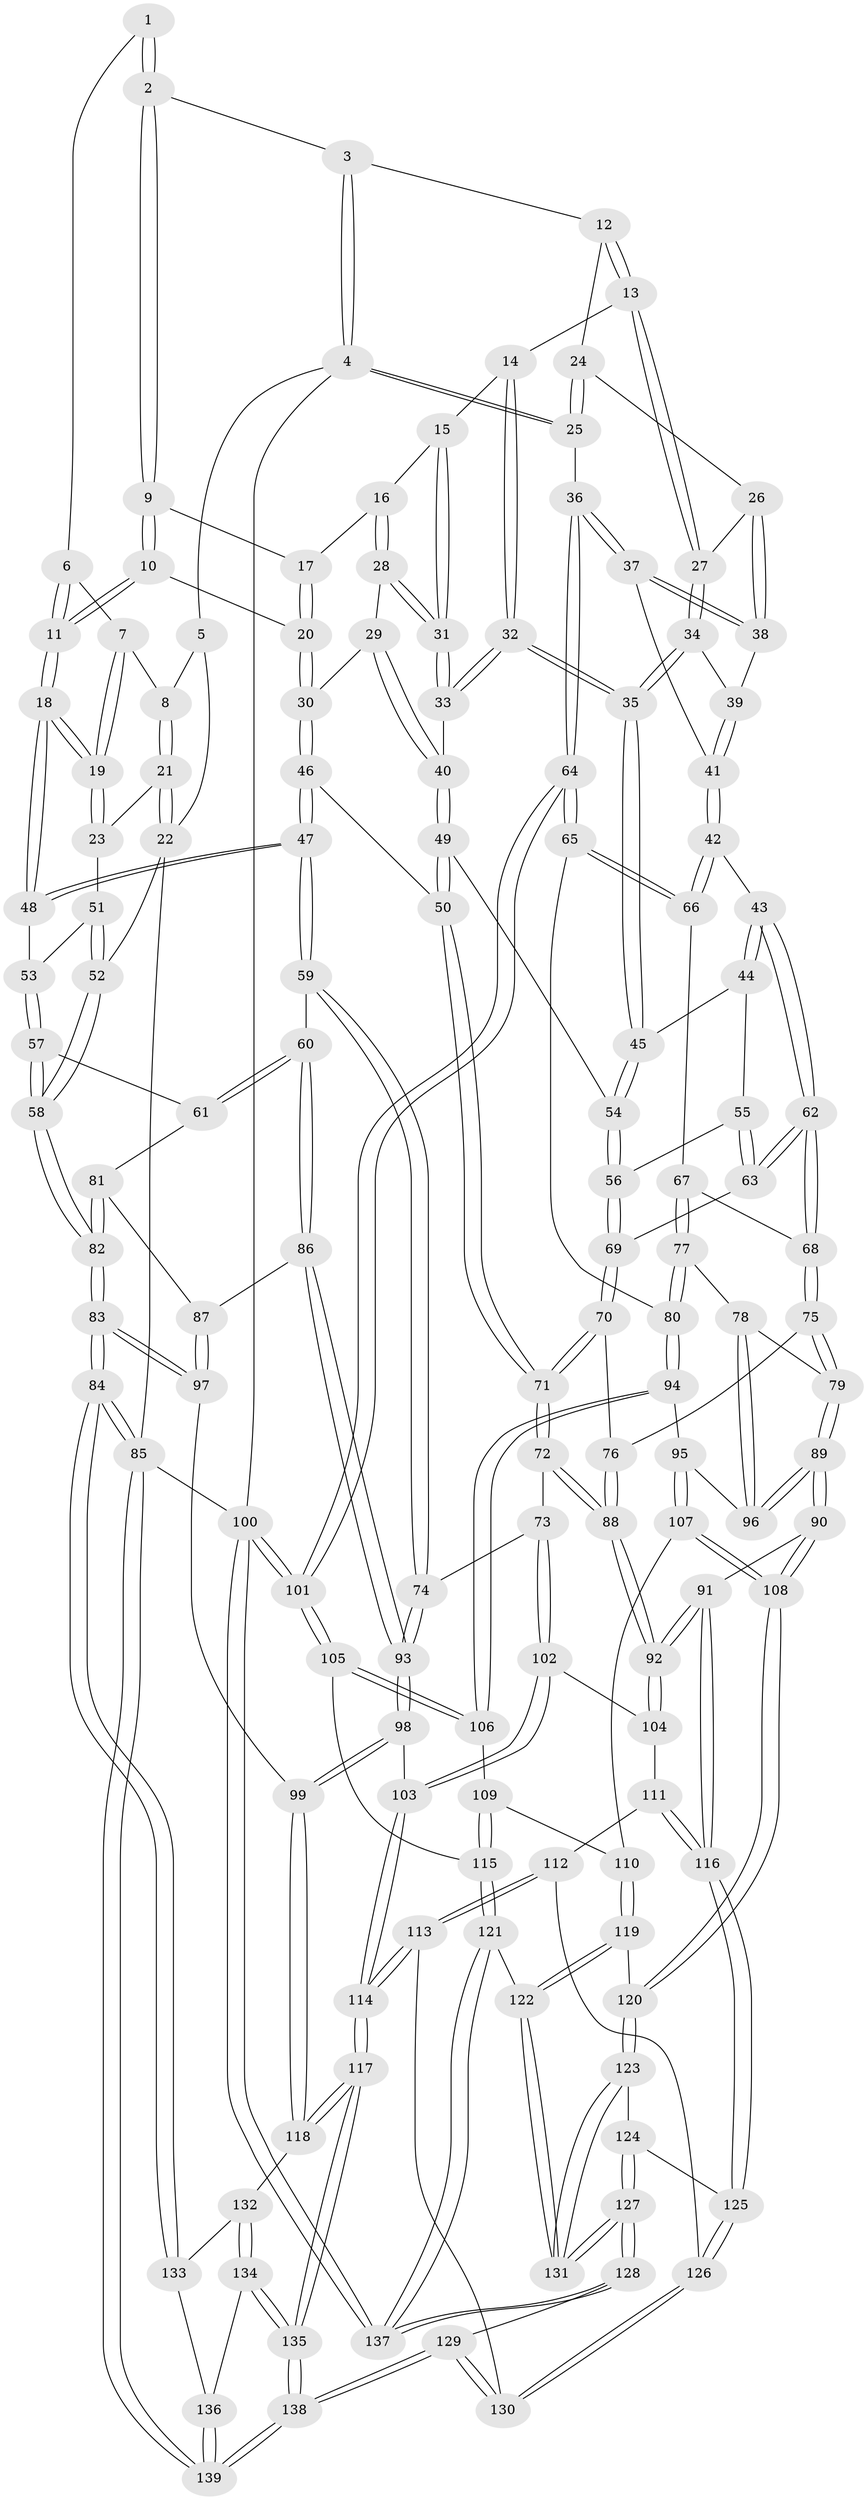 // Generated by graph-tools (version 1.1) at 2025/38/03/09/25 02:38:25]
// undirected, 139 vertices, 344 edges
graph export_dot {
graph [start="1"]
  node [color=gray90,style=filled];
  1 [pos="+0.29055940029118377+0"];
  2 [pos="+0.3577038287618487+0"];
  3 [pos="+0.6878687166937272+0"];
  4 [pos="+1+0"];
  5 [pos="+0+0"];
  6 [pos="+0.21344410469460787+0"];
  7 [pos="+0.1508940957224279+0.04999022313187667"];
  8 [pos="+0.060398566135933654+0.09476659271577234"];
  9 [pos="+0.3735227316056553+0"];
  10 [pos="+0.28702778774563786+0.19301970688747921"];
  11 [pos="+0.2452297231247304+0.21932057204147282"];
  12 [pos="+0.7064576023774982+0"];
  13 [pos="+0.6888240798311294+0.06207910368898344"];
  14 [pos="+0.6750689516663082+0.07605904969413857"];
  15 [pos="+0.6314208521047812+0.10008039953521537"];
  16 [pos="+0.506674458758958+0.13281359892614308"];
  17 [pos="+0.43504132482087904+0.06102783250130914"];
  18 [pos="+0.2150540694023298+0.24513438547715402"];
  19 [pos="+0.21399417534030776+0.24443410547960834"];
  20 [pos="+0.38628119735154+0.20738289227041717"];
  21 [pos="+0.0420286792516548+0.11440937750216347"];
  22 [pos="+0+0.13610173805382106"];
  23 [pos="+0.12014218538001266+0.21825385296374852"];
  24 [pos="+0.9017677148439911+0.10524011311957215"];
  25 [pos="+1+0"];
  26 [pos="+0.8711994859093065+0.176425976622329"];
  27 [pos="+0.7575636684911828+0.17077450818774476"];
  28 [pos="+0.4989999649519662+0.18092376383014522"];
  29 [pos="+0.4782519030771562+0.20235900398596104"];
  30 [pos="+0.41762372405254394+0.2302902731310862"];
  31 [pos="+0.5704246962713692+0.23120888068041862"];
  32 [pos="+0.6399091441052432+0.27706234458415596"];
  33 [pos="+0.5716661035063719+0.23393612150009888"];
  34 [pos="+0.7573886118537478+0.19527691636319025"];
  35 [pos="+0.6479375905895415+0.29272904775181113"];
  36 [pos="+1+0.3698600876453749"];
  37 [pos="+0.9302452898083874+0.2871493998738442"];
  38 [pos="+0.8866934998780667+0.2191519011016424"];
  39 [pos="+0.7770761750613386+0.24083459426102663"];
  40 [pos="+0.5178125792320433+0.28628989582289865"];
  41 [pos="+0.7890377123668623+0.33154170535831373"];
  42 [pos="+0.7881033123878038+0.3326309577513612"];
  43 [pos="+0.7618164439108762+0.343276484576054"];
  44 [pos="+0.6692917794952322+0.31435961782266186"];
  45 [pos="+0.6491583574787492+0.30077166059548516"];
  46 [pos="+0.4226693205122499+0.32705223803112077"];
  47 [pos="+0.26643131072566967+0.3733071249656448"];
  48 [pos="+0.2183138533916184+0.273496033931032"];
  49 [pos="+0.49741800716341733+0.3600612209481636"];
  50 [pos="+0.4883171263249467+0.36362199212430424"];
  51 [pos="+0.03823656534859422+0.26172343463589554"];
  52 [pos="+0+0.2610847654437397"];
  53 [pos="+0.07508380454185672+0.35714920330277145"];
  54 [pos="+0.5644489710175328+0.36329336636411874"];
  55 [pos="+0.6621594347864228+0.39945091040859476"];
  56 [pos="+0.5950895854327716+0.4145277250470328"];
  57 [pos="+0.03471992408540931+0.424328456879878"];
  58 [pos="+0+0.4754309702136044"];
  59 [pos="+0.25717469818447786+0.4479038366970145"];
  60 [pos="+0.2247968723344625+0.4737841406966483"];
  61 [pos="+0.16268144059029685+0.4714194125561086"];
  62 [pos="+0.7298746274245105+0.4505685230745518"];
  63 [pos="+0.6828978481442123+0.43622756186375644"];
  64 [pos="+1+0.4687037328864692"];
  65 [pos="+1+0.5044310887329956"];
  66 [pos="+0.8278507471327576+0.3942206802762717"];
  67 [pos="+0.8079135702979539+0.48531278018447954"];
  68 [pos="+0.732764122584369+0.45918939673052417"];
  69 [pos="+0.6070807792443312+0.459160105330264"];
  70 [pos="+0.6038400390529981+0.4707448574355324"];
  71 [pos="+0.4517843537104203+0.5507202765229035"];
  72 [pos="+0.4499366169484111+0.5538786938569914"];
  73 [pos="+0.4437475608001665+0.5557815953436596"];
  74 [pos="+0.441077678547709+0.5545546280780591"];
  75 [pos="+0.700522353286454+0.5229224598933675"];
  76 [pos="+0.654543878175412+0.5282197626211332"];
  77 [pos="+0.8560814976959333+0.5286245361484945"];
  78 [pos="+0.8231290960874386+0.5588118851930725"];
  79 [pos="+0.7445212876562122+0.5923476921823255"];
  80 [pos="+1+0.5194858066360258"];
  81 [pos="+0.09383113466163788+0.546318460097982"];
  82 [pos="+0+0.4943736178468683"];
  83 [pos="+0+0.7409300170391994"];
  84 [pos="+0+1"];
  85 [pos="+0+1"];
  86 [pos="+0.2163647557817174+0.5278776141563172"];
  87 [pos="+0.09757304566130295+0.605142491870081"];
  88 [pos="+0.5798114185320107+0.6383287501480952"];
  89 [pos="+0.7092963294113913+0.6954195939138405"];
  90 [pos="+0.6799375494794626+0.7265126330315025"];
  91 [pos="+0.63724614340059+0.7269140859432782"];
  92 [pos="+0.6344522265560264+0.724061541554603"];
  93 [pos="+0.22458159768769304+0.6279041254999161"];
  94 [pos="+0.891501082732956+0.6826515468496472"];
  95 [pos="+0.8584465107045973+0.6772455805796035"];
  96 [pos="+0.8347167968425506+0.6710949190336875"];
  97 [pos="+0.0267258332110949+0.7599632946647342"];
  98 [pos="+0.21595350125016294+0.7229390278103829"];
  99 [pos="+0.07947237355520487+0.7761729741920438"];
  100 [pos="+1+1"];
  101 [pos="+1+0.7817004011586781"];
  102 [pos="+0.37542760560772587+0.7028031017741472"];
  103 [pos="+0.22786627608142226+0.7257487351648918"];
  104 [pos="+0.39790038821549334+0.7345690539002465"];
  105 [pos="+1+0.8024339022548178"];
  106 [pos="+0.8954260478144033+0.7012513471382387"];
  107 [pos="+0.7974983029037616+0.7835643576665915"];
  108 [pos="+0.7286456021988912+0.7750671526508133"];
  109 [pos="+0.8799266183554423+0.7760466328132687"];
  110 [pos="+0.8599986043392112+0.7962627918424607"];
  111 [pos="+0.40959087921079823+0.7737620083960435"];
  112 [pos="+0.3920120737566948+0.8558525925203385"];
  113 [pos="+0.36149387856202353+0.900702615299484"];
  114 [pos="+0.3420995264332978+0.9182960560317269"];
  115 [pos="+1+0.8117431694588295"];
  116 [pos="+0.5740795464376346+0.8331272201962444"];
  117 [pos="+0.3235552183153676+0.9676829175370549"];
  118 [pos="+0.08722771046489433+0.7925261676684738"];
  119 [pos="+0.8811395248169253+0.8835364728074222"];
  120 [pos="+0.7402556988163637+0.8400454153948779"];
  121 [pos="+0.9078344439333302+0.9080252759385393"];
  122 [pos="+0.8875627196122029+0.8989179459193145"];
  123 [pos="+0.740351576433256+0.9218586252464919"];
  124 [pos="+0.6477877841115498+0.8940906238961653"];
  125 [pos="+0.5711347901149373+0.8498012476587703"];
  126 [pos="+0.5589918676960124+0.8727089587792676"];
  127 [pos="+0.6882349603094474+1"];
  128 [pos="+0.6832544856843724+1"];
  129 [pos="+0.5553410540749085+1"];
  130 [pos="+0.5476760541226448+0.9257434175201064"];
  131 [pos="+0.7561546450990088+0.9621882277859563"];
  132 [pos="+0.10541049483188271+0.8830139822298644"];
  133 [pos="+0.07363410900696829+0.9496384131237169"];
  134 [pos="+0.11783124347941043+0.9066531821482909"];
  135 [pos="+0.3156699587034853+1"];
  136 [pos="+0.07648128324936974+1"];
  137 [pos="+1+1"];
  138 [pos="+0.32081758987859954+1"];
  139 [pos="+0.046373006546471036+1"];
  1 -- 2;
  1 -- 2;
  1 -- 6;
  2 -- 3;
  2 -- 9;
  2 -- 9;
  3 -- 4;
  3 -- 4;
  3 -- 12;
  4 -- 5;
  4 -- 25;
  4 -- 25;
  4 -- 100;
  5 -- 8;
  5 -- 22;
  6 -- 7;
  6 -- 11;
  6 -- 11;
  7 -- 8;
  7 -- 19;
  7 -- 19;
  8 -- 21;
  8 -- 21;
  9 -- 10;
  9 -- 10;
  9 -- 17;
  10 -- 11;
  10 -- 11;
  10 -- 20;
  11 -- 18;
  11 -- 18;
  12 -- 13;
  12 -- 13;
  12 -- 24;
  13 -- 14;
  13 -- 27;
  13 -- 27;
  14 -- 15;
  14 -- 32;
  14 -- 32;
  15 -- 16;
  15 -- 31;
  15 -- 31;
  16 -- 17;
  16 -- 28;
  16 -- 28;
  17 -- 20;
  17 -- 20;
  18 -- 19;
  18 -- 19;
  18 -- 48;
  18 -- 48;
  19 -- 23;
  19 -- 23;
  20 -- 30;
  20 -- 30;
  21 -- 22;
  21 -- 22;
  21 -- 23;
  22 -- 52;
  22 -- 85;
  23 -- 51;
  24 -- 25;
  24 -- 25;
  24 -- 26;
  25 -- 36;
  26 -- 27;
  26 -- 38;
  26 -- 38;
  27 -- 34;
  27 -- 34;
  28 -- 29;
  28 -- 31;
  28 -- 31;
  29 -- 30;
  29 -- 40;
  29 -- 40;
  30 -- 46;
  30 -- 46;
  31 -- 33;
  31 -- 33;
  32 -- 33;
  32 -- 33;
  32 -- 35;
  32 -- 35;
  33 -- 40;
  34 -- 35;
  34 -- 35;
  34 -- 39;
  35 -- 45;
  35 -- 45;
  36 -- 37;
  36 -- 37;
  36 -- 64;
  36 -- 64;
  37 -- 38;
  37 -- 38;
  37 -- 41;
  38 -- 39;
  39 -- 41;
  39 -- 41;
  40 -- 49;
  40 -- 49;
  41 -- 42;
  41 -- 42;
  42 -- 43;
  42 -- 66;
  42 -- 66;
  43 -- 44;
  43 -- 44;
  43 -- 62;
  43 -- 62;
  44 -- 45;
  44 -- 55;
  45 -- 54;
  45 -- 54;
  46 -- 47;
  46 -- 47;
  46 -- 50;
  47 -- 48;
  47 -- 48;
  47 -- 59;
  47 -- 59;
  48 -- 53;
  49 -- 50;
  49 -- 50;
  49 -- 54;
  50 -- 71;
  50 -- 71;
  51 -- 52;
  51 -- 52;
  51 -- 53;
  52 -- 58;
  52 -- 58;
  53 -- 57;
  53 -- 57;
  54 -- 56;
  54 -- 56;
  55 -- 56;
  55 -- 63;
  55 -- 63;
  56 -- 69;
  56 -- 69;
  57 -- 58;
  57 -- 58;
  57 -- 61;
  58 -- 82;
  58 -- 82;
  59 -- 60;
  59 -- 74;
  59 -- 74;
  60 -- 61;
  60 -- 61;
  60 -- 86;
  60 -- 86;
  61 -- 81;
  62 -- 63;
  62 -- 63;
  62 -- 68;
  62 -- 68;
  63 -- 69;
  64 -- 65;
  64 -- 65;
  64 -- 101;
  64 -- 101;
  65 -- 66;
  65 -- 66;
  65 -- 80;
  66 -- 67;
  67 -- 68;
  67 -- 77;
  67 -- 77;
  68 -- 75;
  68 -- 75;
  69 -- 70;
  69 -- 70;
  70 -- 71;
  70 -- 71;
  70 -- 76;
  71 -- 72;
  71 -- 72;
  72 -- 73;
  72 -- 88;
  72 -- 88;
  73 -- 74;
  73 -- 102;
  73 -- 102;
  74 -- 93;
  74 -- 93;
  75 -- 76;
  75 -- 79;
  75 -- 79;
  76 -- 88;
  76 -- 88;
  77 -- 78;
  77 -- 80;
  77 -- 80;
  78 -- 79;
  78 -- 96;
  78 -- 96;
  79 -- 89;
  79 -- 89;
  80 -- 94;
  80 -- 94;
  81 -- 82;
  81 -- 82;
  81 -- 87;
  82 -- 83;
  82 -- 83;
  83 -- 84;
  83 -- 84;
  83 -- 97;
  83 -- 97;
  84 -- 85;
  84 -- 85;
  84 -- 133;
  84 -- 133;
  85 -- 139;
  85 -- 139;
  85 -- 100;
  86 -- 87;
  86 -- 93;
  86 -- 93;
  87 -- 97;
  87 -- 97;
  88 -- 92;
  88 -- 92;
  89 -- 90;
  89 -- 90;
  89 -- 96;
  89 -- 96;
  90 -- 91;
  90 -- 108;
  90 -- 108;
  91 -- 92;
  91 -- 92;
  91 -- 116;
  91 -- 116;
  92 -- 104;
  92 -- 104;
  93 -- 98;
  93 -- 98;
  94 -- 95;
  94 -- 106;
  94 -- 106;
  95 -- 96;
  95 -- 107;
  95 -- 107;
  97 -- 99;
  98 -- 99;
  98 -- 99;
  98 -- 103;
  99 -- 118;
  99 -- 118;
  100 -- 101;
  100 -- 101;
  100 -- 137;
  100 -- 137;
  101 -- 105;
  101 -- 105;
  102 -- 103;
  102 -- 103;
  102 -- 104;
  103 -- 114;
  103 -- 114;
  104 -- 111;
  105 -- 106;
  105 -- 106;
  105 -- 115;
  106 -- 109;
  107 -- 108;
  107 -- 108;
  107 -- 110;
  108 -- 120;
  108 -- 120;
  109 -- 110;
  109 -- 115;
  109 -- 115;
  110 -- 119;
  110 -- 119;
  111 -- 112;
  111 -- 116;
  111 -- 116;
  112 -- 113;
  112 -- 113;
  112 -- 126;
  113 -- 114;
  113 -- 114;
  113 -- 130;
  114 -- 117;
  114 -- 117;
  115 -- 121;
  115 -- 121;
  116 -- 125;
  116 -- 125;
  117 -- 118;
  117 -- 118;
  117 -- 135;
  117 -- 135;
  118 -- 132;
  119 -- 120;
  119 -- 122;
  119 -- 122;
  120 -- 123;
  120 -- 123;
  121 -- 122;
  121 -- 137;
  121 -- 137;
  122 -- 131;
  122 -- 131;
  123 -- 124;
  123 -- 131;
  123 -- 131;
  124 -- 125;
  124 -- 127;
  124 -- 127;
  125 -- 126;
  125 -- 126;
  126 -- 130;
  126 -- 130;
  127 -- 128;
  127 -- 128;
  127 -- 131;
  127 -- 131;
  128 -- 129;
  128 -- 137;
  128 -- 137;
  129 -- 130;
  129 -- 130;
  129 -- 138;
  129 -- 138;
  132 -- 133;
  132 -- 134;
  132 -- 134;
  133 -- 136;
  134 -- 135;
  134 -- 135;
  134 -- 136;
  135 -- 138;
  135 -- 138;
  136 -- 139;
  136 -- 139;
  138 -- 139;
  138 -- 139;
}
